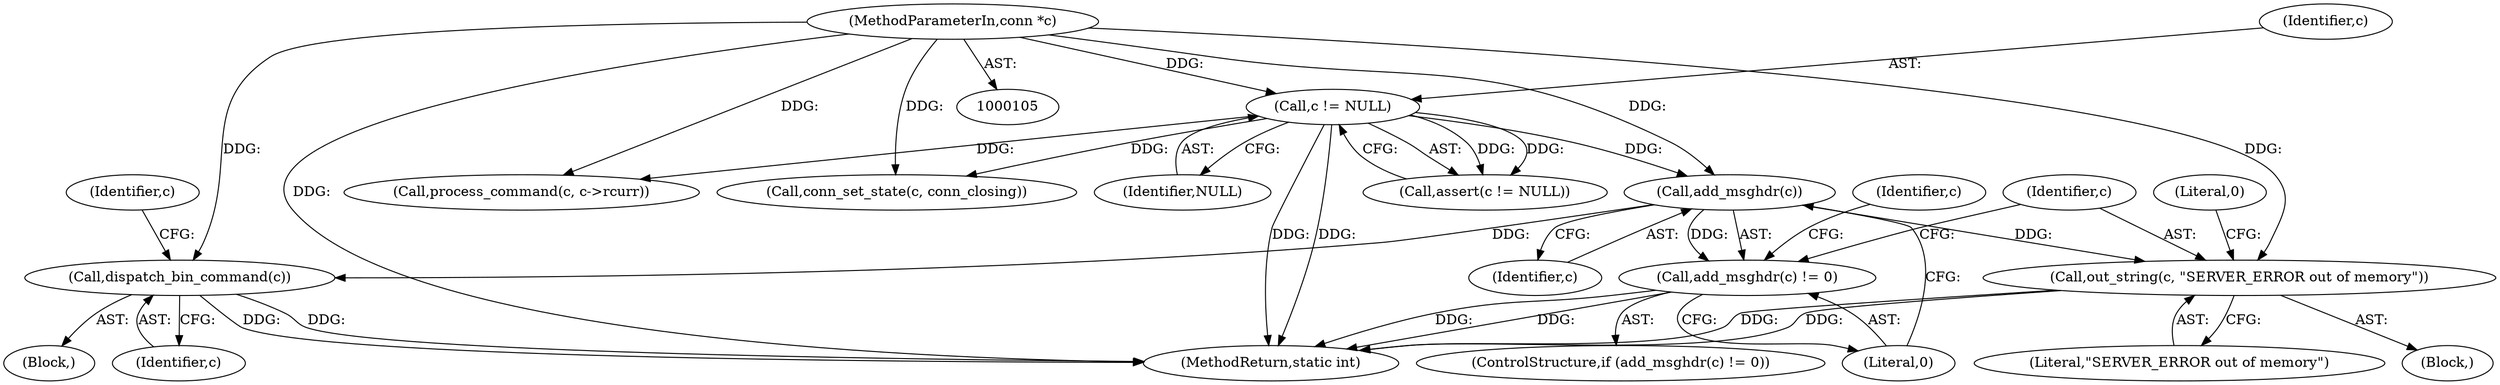 digraph "0_memcached_75cc83685e103bc8ba380a57468c8f04413033f9@pointer" {
"1000403" [label="(Call,add_msghdr(c))"];
"1000109" [label="(Call,c != NULL)"];
"1000106" [label="(MethodParameterIn,conn *c)"];
"1000402" [label="(Call,add_msghdr(c) != 0)"];
"1000407" [label="(Call,out_string(c, \"SERVER_ERROR out of memory\"))"];
"1000450" [label="(Call,dispatch_bin_command(c))"];
"1000109" [label="(Call,c != NULL)"];
"1000408" [label="(Identifier,c)"];
"1000405" [label="(Literal,0)"];
"1000451" [label="(Identifier,c)"];
"1000205" [label="(Block,)"];
"1000402" [label="(Call,add_msghdr(c) != 0)"];
"1000450" [label="(Call,dispatch_bin_command(c))"];
"1000108" [label="(Call,assert(c != NULL))"];
"1000404" [label="(Identifier,c)"];
"1000111" [label="(Identifier,NULL)"];
"1000411" [label="(Literal,0)"];
"1000532" [label="(Call,process_command(c, c->rcurr))"];
"1000409" [label="(Literal,\"SERVER_ERROR out of memory\")"];
"1000401" [label="(ControlStructure,if (add_msghdr(c) != 0))"];
"1000406" [label="(Block,)"];
"1000106" [label="(MethodParameterIn,conn *c)"];
"1000407" [label="(Call,out_string(c, \"SERVER_ERROR out of memory\"))"];
"1000110" [label="(Identifier,c)"];
"1000380" [label="(Call,conn_set_state(c, conn_closing))"];
"1000414" [label="(Identifier,c)"];
"1000454" [label="(Identifier,c)"];
"1000403" [label="(Call,add_msghdr(c))"];
"1000565" [label="(MethodReturn,static int)"];
"1000403" -> "1000402"  [label="AST: "];
"1000403" -> "1000404"  [label="CFG: "];
"1000404" -> "1000403"  [label="AST: "];
"1000405" -> "1000403"  [label="CFG: "];
"1000403" -> "1000402"  [label="DDG: "];
"1000109" -> "1000403"  [label="DDG: "];
"1000106" -> "1000403"  [label="DDG: "];
"1000403" -> "1000407"  [label="DDG: "];
"1000403" -> "1000450"  [label="DDG: "];
"1000109" -> "1000108"  [label="AST: "];
"1000109" -> "1000111"  [label="CFG: "];
"1000110" -> "1000109"  [label="AST: "];
"1000111" -> "1000109"  [label="AST: "];
"1000108" -> "1000109"  [label="CFG: "];
"1000109" -> "1000565"  [label="DDG: "];
"1000109" -> "1000565"  [label="DDG: "];
"1000109" -> "1000108"  [label="DDG: "];
"1000109" -> "1000108"  [label="DDG: "];
"1000106" -> "1000109"  [label="DDG: "];
"1000109" -> "1000380"  [label="DDG: "];
"1000109" -> "1000532"  [label="DDG: "];
"1000106" -> "1000105"  [label="AST: "];
"1000106" -> "1000565"  [label="DDG: "];
"1000106" -> "1000380"  [label="DDG: "];
"1000106" -> "1000407"  [label="DDG: "];
"1000106" -> "1000450"  [label="DDG: "];
"1000106" -> "1000532"  [label="DDG: "];
"1000402" -> "1000401"  [label="AST: "];
"1000402" -> "1000405"  [label="CFG: "];
"1000405" -> "1000402"  [label="AST: "];
"1000408" -> "1000402"  [label="CFG: "];
"1000414" -> "1000402"  [label="CFG: "];
"1000402" -> "1000565"  [label="DDG: "];
"1000402" -> "1000565"  [label="DDG: "];
"1000407" -> "1000406"  [label="AST: "];
"1000407" -> "1000409"  [label="CFG: "];
"1000408" -> "1000407"  [label="AST: "];
"1000409" -> "1000407"  [label="AST: "];
"1000411" -> "1000407"  [label="CFG: "];
"1000407" -> "1000565"  [label="DDG: "];
"1000407" -> "1000565"  [label="DDG: "];
"1000450" -> "1000205"  [label="AST: "];
"1000450" -> "1000451"  [label="CFG: "];
"1000451" -> "1000450"  [label="AST: "];
"1000454" -> "1000450"  [label="CFG: "];
"1000450" -> "1000565"  [label="DDG: "];
"1000450" -> "1000565"  [label="DDG: "];
}
